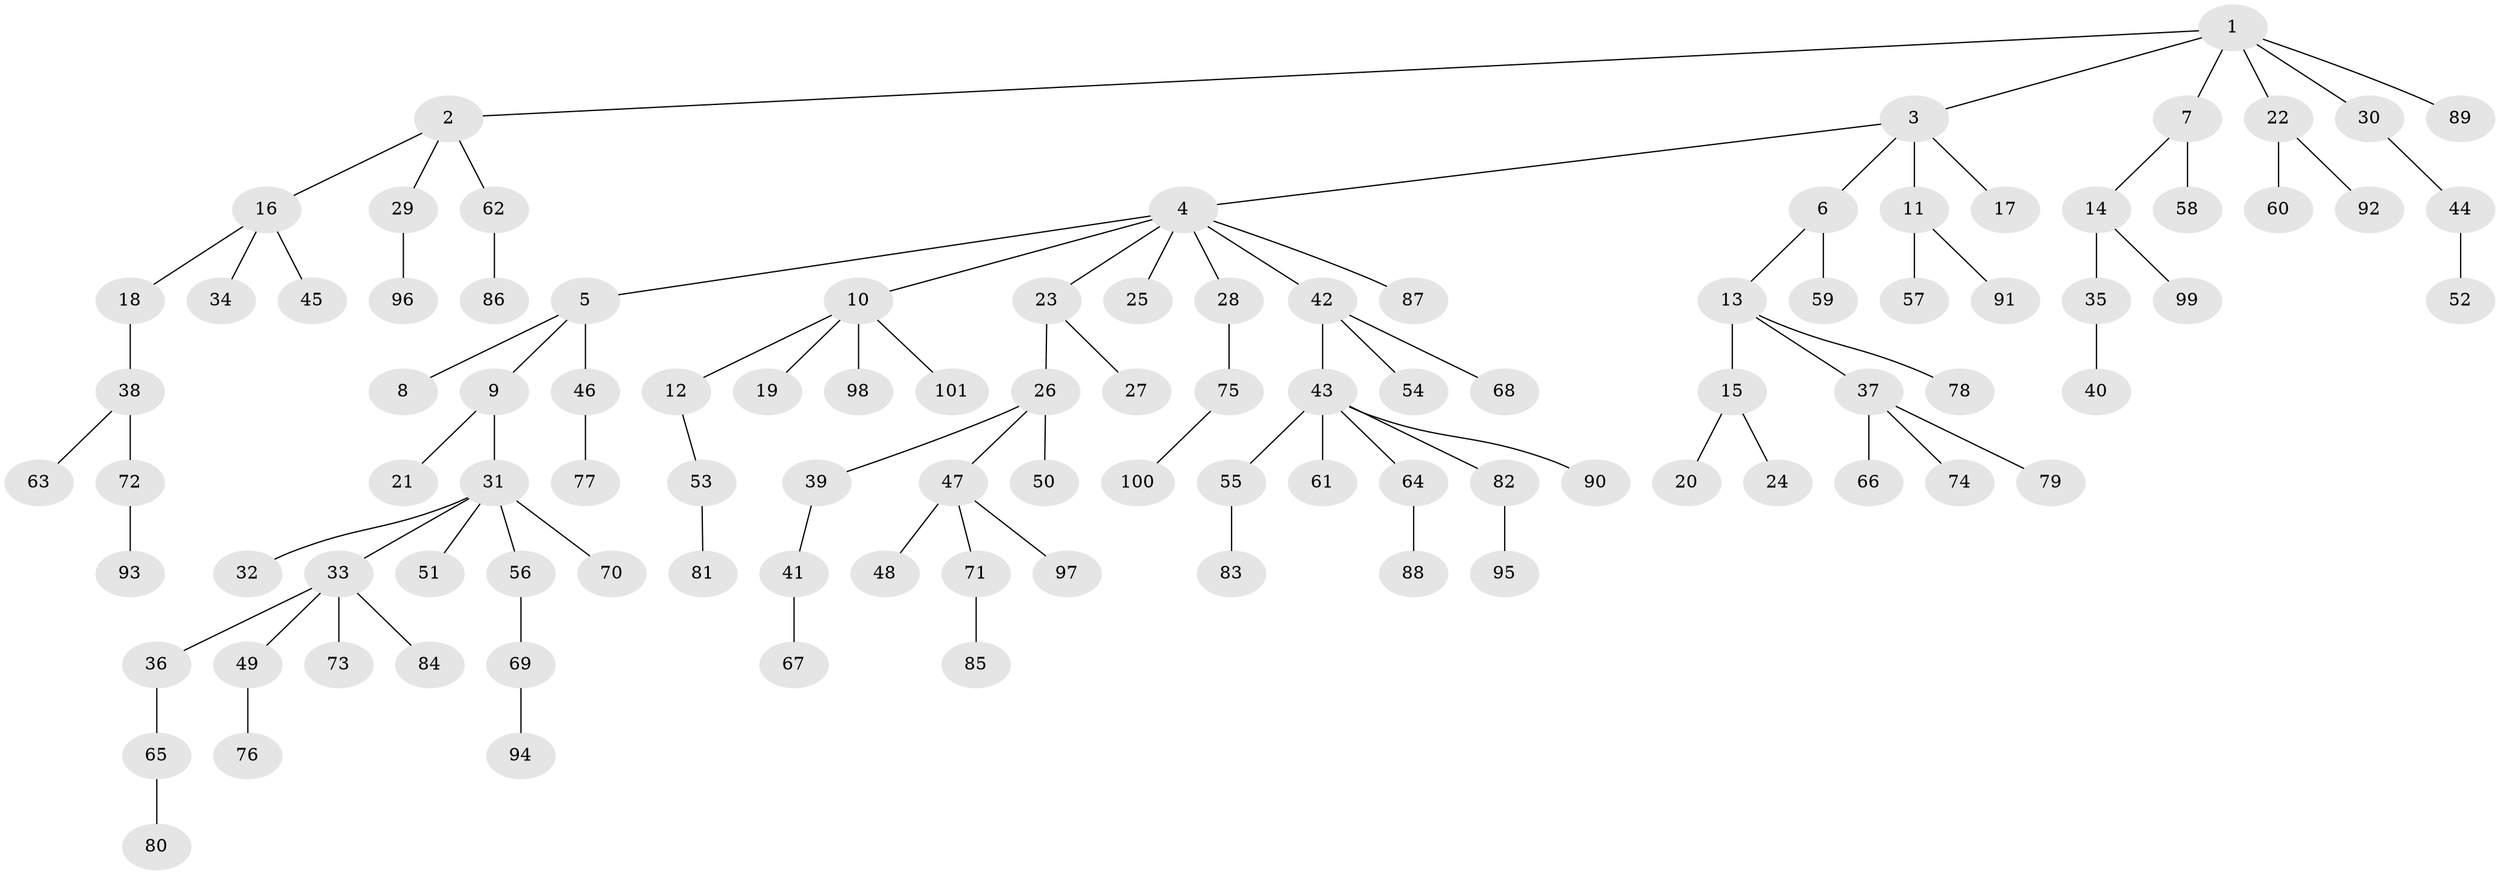 // coarse degree distribution, {4: 0.0784313725490196, 3: 0.09803921568627451, 2: 0.2549019607843137, 1: 0.5098039215686274, 5: 0.0392156862745098, 7: 0.0196078431372549}
// Generated by graph-tools (version 1.1) at 2025/37/03/04/25 23:37:25]
// undirected, 101 vertices, 100 edges
graph export_dot {
  node [color=gray90,style=filled];
  1;
  2;
  3;
  4;
  5;
  6;
  7;
  8;
  9;
  10;
  11;
  12;
  13;
  14;
  15;
  16;
  17;
  18;
  19;
  20;
  21;
  22;
  23;
  24;
  25;
  26;
  27;
  28;
  29;
  30;
  31;
  32;
  33;
  34;
  35;
  36;
  37;
  38;
  39;
  40;
  41;
  42;
  43;
  44;
  45;
  46;
  47;
  48;
  49;
  50;
  51;
  52;
  53;
  54;
  55;
  56;
  57;
  58;
  59;
  60;
  61;
  62;
  63;
  64;
  65;
  66;
  67;
  68;
  69;
  70;
  71;
  72;
  73;
  74;
  75;
  76;
  77;
  78;
  79;
  80;
  81;
  82;
  83;
  84;
  85;
  86;
  87;
  88;
  89;
  90;
  91;
  92;
  93;
  94;
  95;
  96;
  97;
  98;
  99;
  100;
  101;
  1 -- 2;
  1 -- 3;
  1 -- 7;
  1 -- 22;
  1 -- 30;
  1 -- 89;
  2 -- 16;
  2 -- 29;
  2 -- 62;
  3 -- 4;
  3 -- 6;
  3 -- 11;
  3 -- 17;
  4 -- 5;
  4 -- 10;
  4 -- 23;
  4 -- 25;
  4 -- 28;
  4 -- 42;
  4 -- 87;
  5 -- 8;
  5 -- 9;
  5 -- 46;
  6 -- 13;
  6 -- 59;
  7 -- 14;
  7 -- 58;
  9 -- 21;
  9 -- 31;
  10 -- 12;
  10 -- 19;
  10 -- 98;
  10 -- 101;
  11 -- 57;
  11 -- 91;
  12 -- 53;
  13 -- 15;
  13 -- 37;
  13 -- 78;
  14 -- 35;
  14 -- 99;
  15 -- 20;
  15 -- 24;
  16 -- 18;
  16 -- 34;
  16 -- 45;
  18 -- 38;
  22 -- 60;
  22 -- 92;
  23 -- 26;
  23 -- 27;
  26 -- 39;
  26 -- 47;
  26 -- 50;
  28 -- 75;
  29 -- 96;
  30 -- 44;
  31 -- 32;
  31 -- 33;
  31 -- 51;
  31 -- 56;
  31 -- 70;
  33 -- 36;
  33 -- 49;
  33 -- 73;
  33 -- 84;
  35 -- 40;
  36 -- 65;
  37 -- 66;
  37 -- 74;
  37 -- 79;
  38 -- 63;
  38 -- 72;
  39 -- 41;
  41 -- 67;
  42 -- 43;
  42 -- 54;
  42 -- 68;
  43 -- 55;
  43 -- 61;
  43 -- 64;
  43 -- 82;
  43 -- 90;
  44 -- 52;
  46 -- 77;
  47 -- 48;
  47 -- 71;
  47 -- 97;
  49 -- 76;
  53 -- 81;
  55 -- 83;
  56 -- 69;
  62 -- 86;
  64 -- 88;
  65 -- 80;
  69 -- 94;
  71 -- 85;
  72 -- 93;
  75 -- 100;
  82 -- 95;
}
